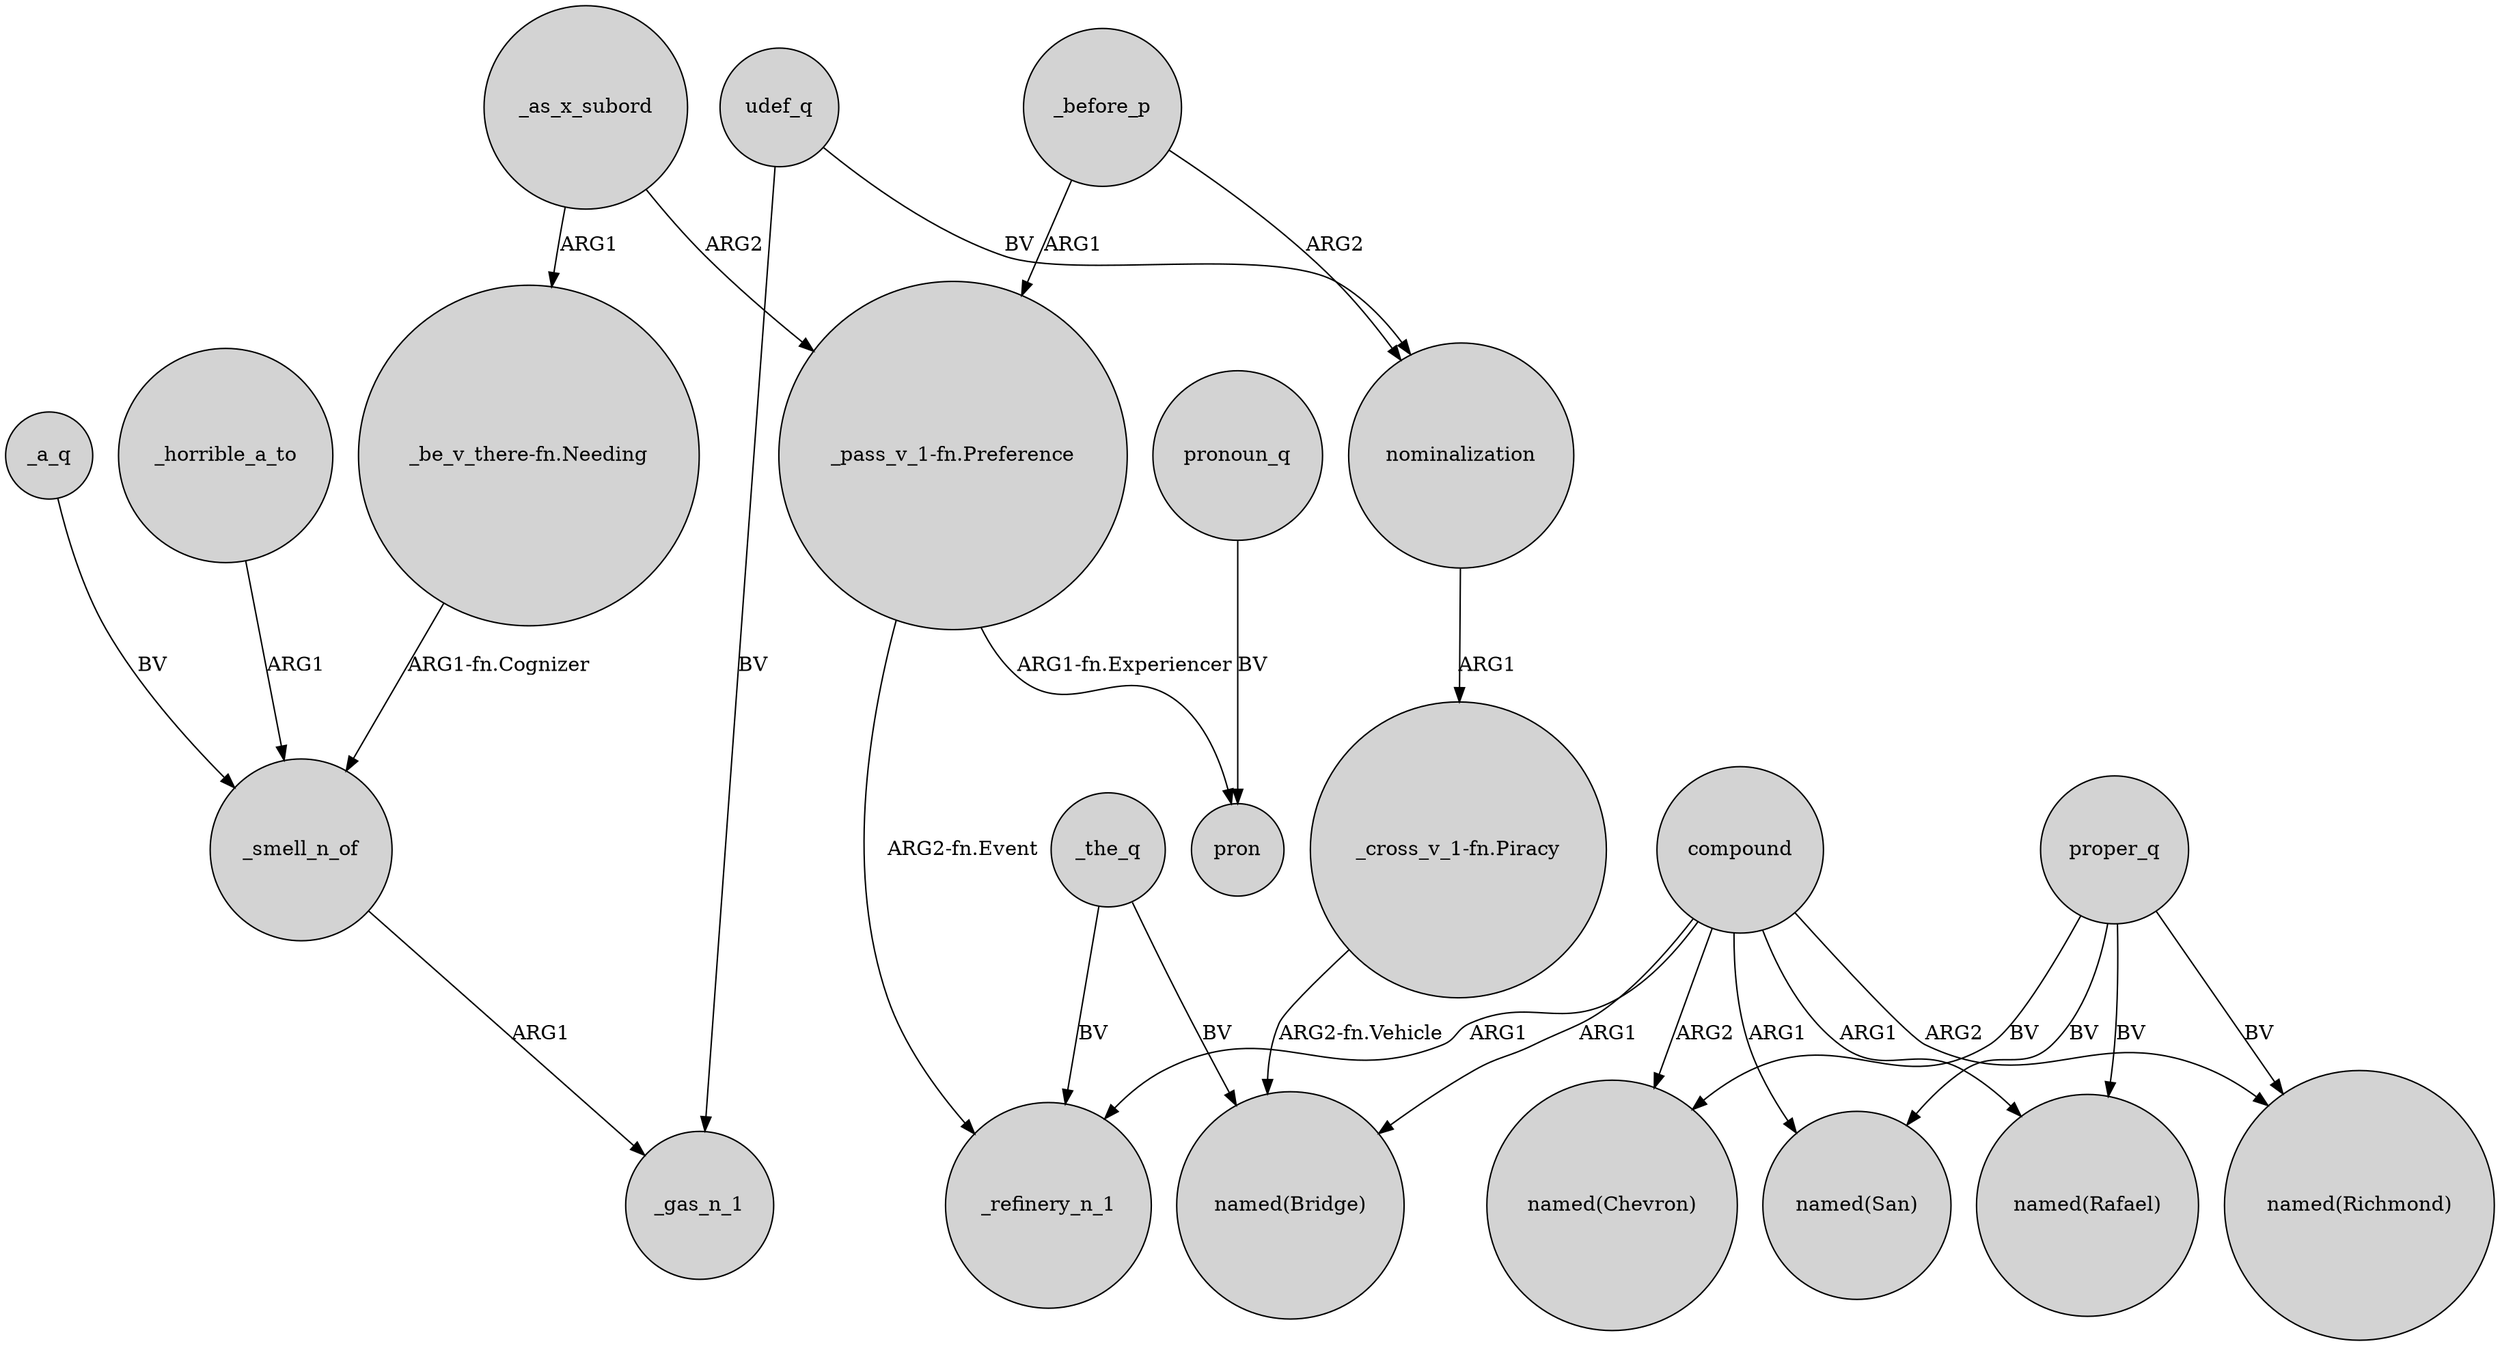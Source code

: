 digraph {
	node [shape=circle style=filled]
	_as_x_subord -> "_be_v_there-fn.Needing" [label=ARG1]
	_smell_n_of -> _gas_n_1 [label=ARG1]
	_the_q -> _refinery_n_1 [label=BV]
	_before_p -> nominalization [label=ARG2]
	compound -> _refinery_n_1 [label=ARG1]
	proper_q -> "named(Rafael)" [label=BV]
	udef_q -> nominalization [label=BV]
	proper_q -> "named(Richmond)" [label=BV]
	"_pass_v_1-fn.Preference" -> pron [label="ARG1-fn.Experiencer"]
	"_cross_v_1-fn.Piracy" -> "named(Bridge)" [label="ARG2-fn.Vehicle"]
	"_pass_v_1-fn.Preference" -> _refinery_n_1 [label="ARG2-fn.Event"]
	compound -> "named(Chevron)" [label=ARG2]
	pronoun_q -> pron [label=BV]
	compound -> "named(Rafael)" [label=ARG1]
	compound -> "named(San)" [label=ARG1]
	compound -> "named(Richmond)" [label=ARG2]
	nominalization -> "_cross_v_1-fn.Piracy" [label=ARG1]
	proper_q -> "named(Chevron)" [label=BV]
	_the_q -> "named(Bridge)" [label=BV]
	_a_q -> _smell_n_of [label=BV]
	_before_p -> "_pass_v_1-fn.Preference" [label=ARG1]
	_as_x_subord -> "_pass_v_1-fn.Preference" [label=ARG2]
	_horrible_a_to -> _smell_n_of [label=ARG1]
	"_be_v_there-fn.Needing" -> _smell_n_of [label="ARG1-fn.Cognizer"]
	proper_q -> "named(San)" [label=BV]
	udef_q -> _gas_n_1 [label=BV]
	compound -> "named(Bridge)" [label=ARG1]
}
